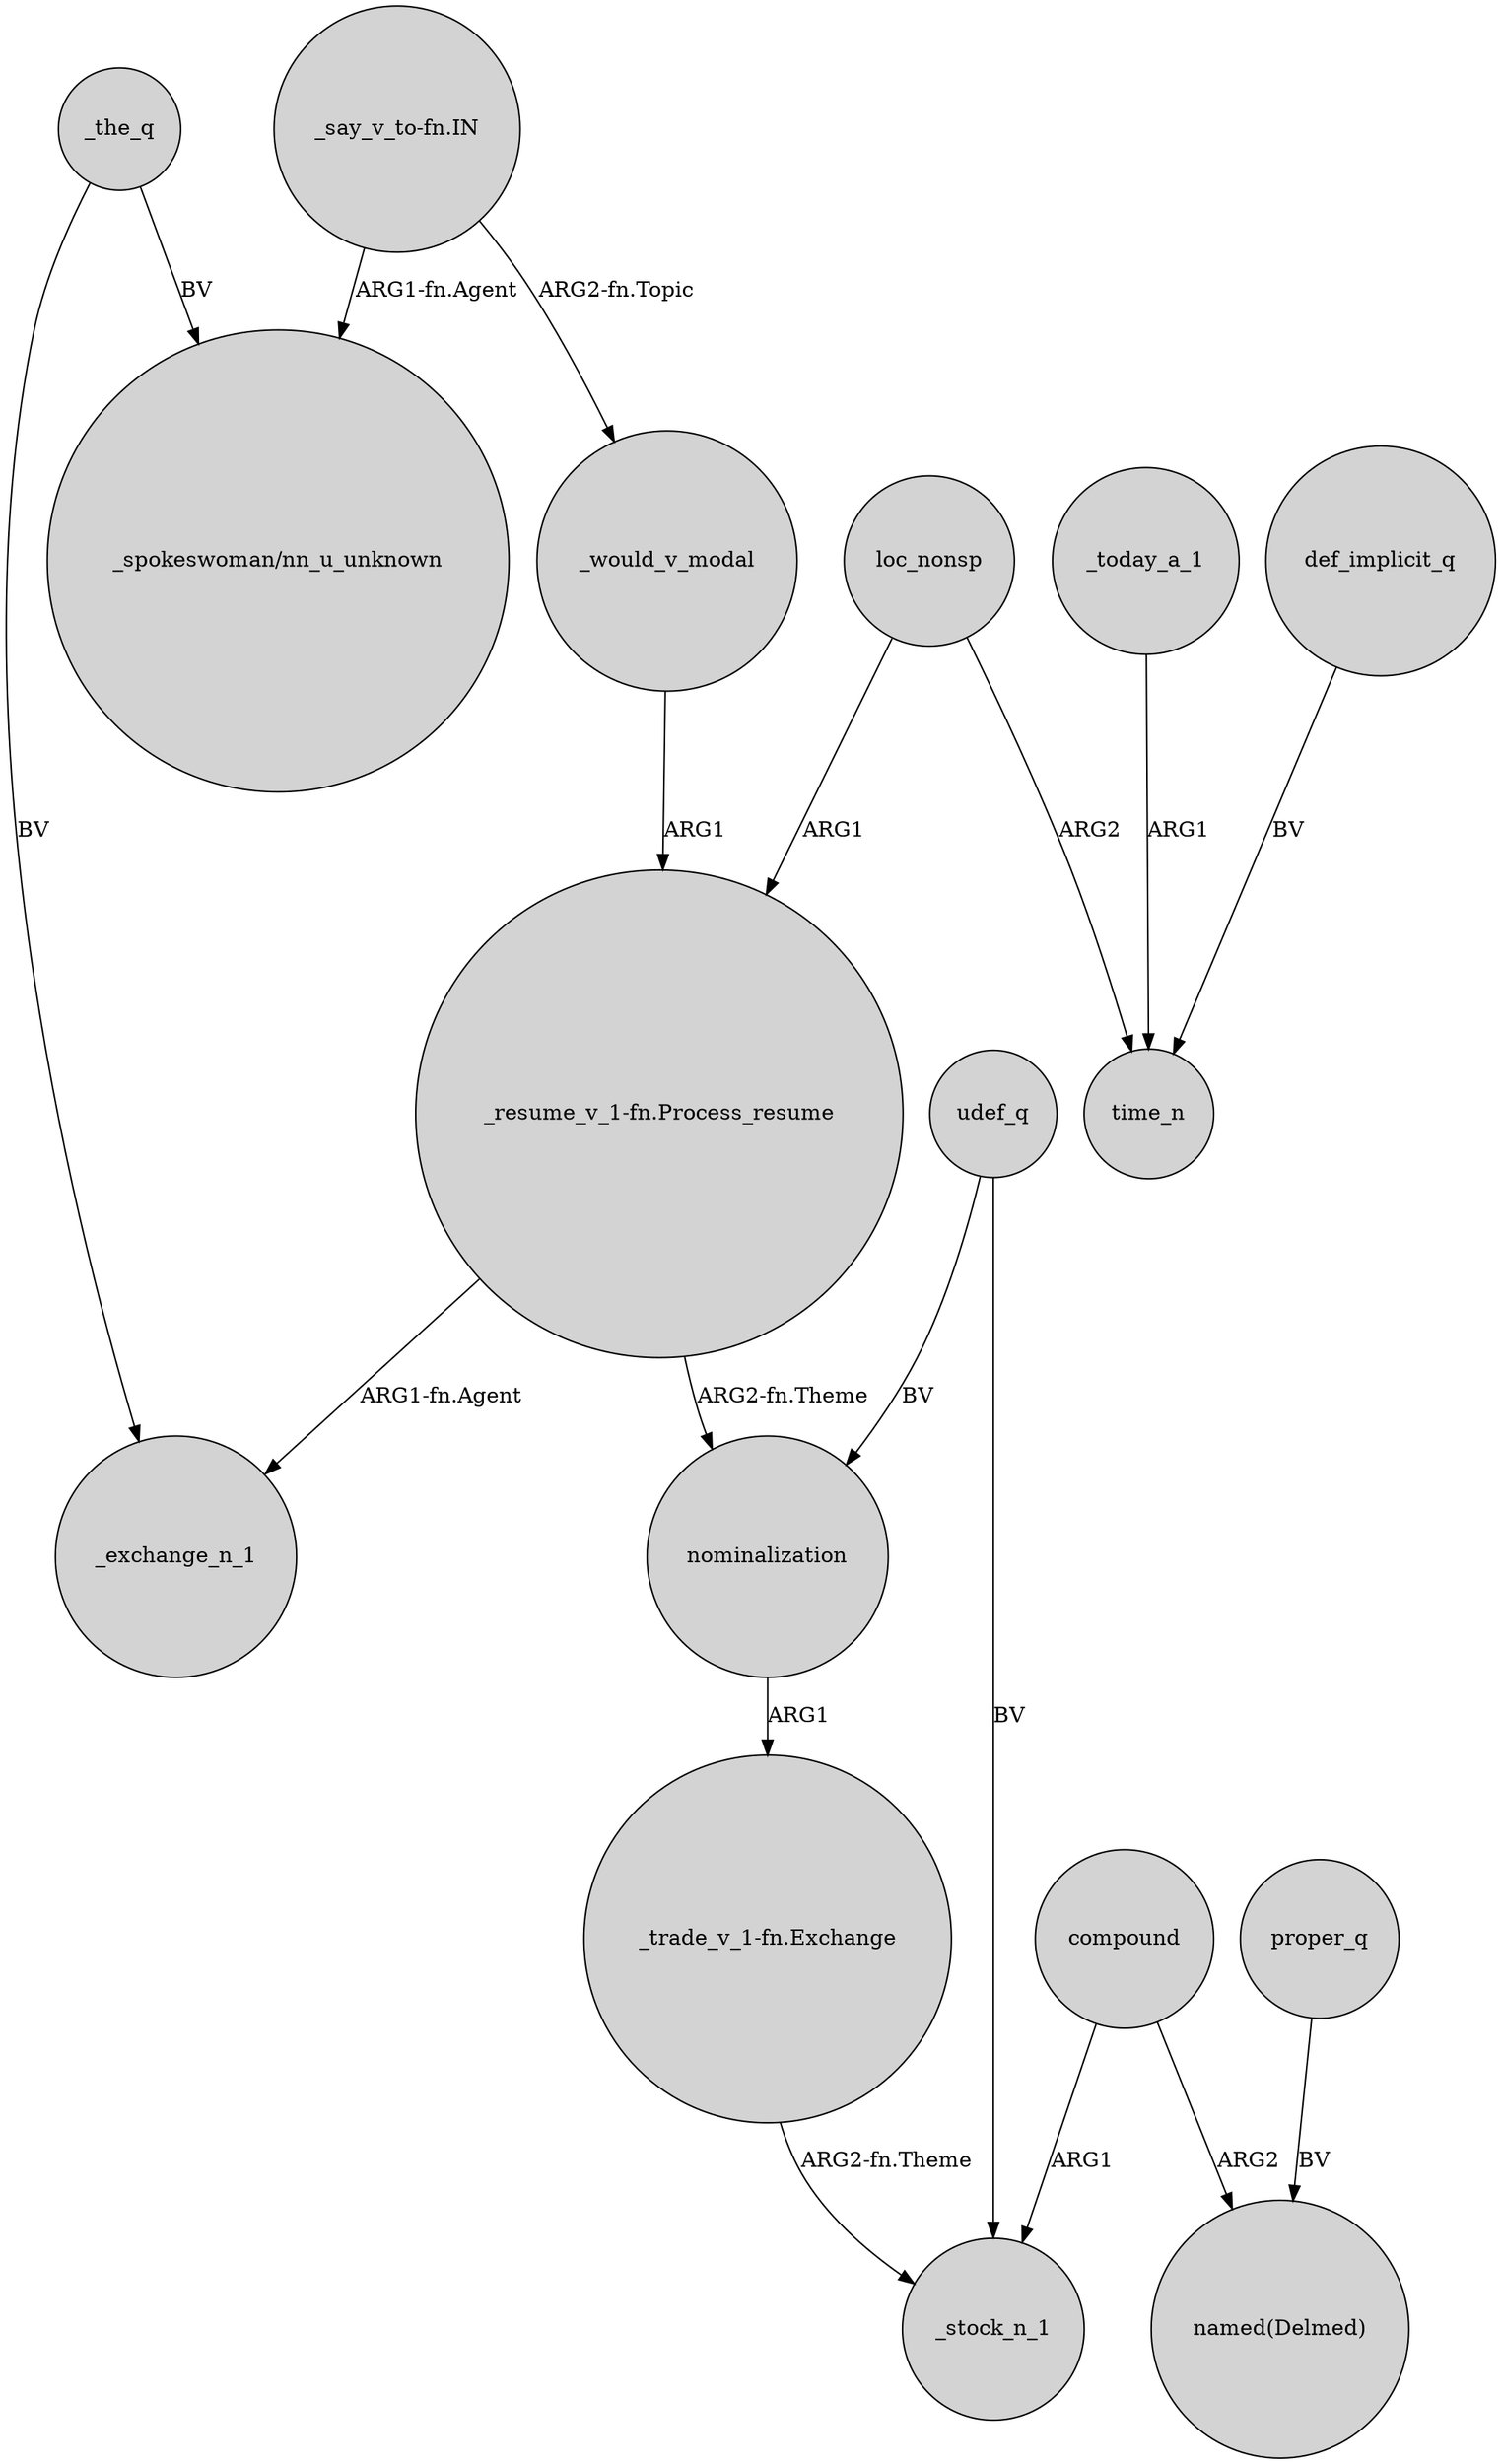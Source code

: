 digraph {
	node [shape=circle style=filled]
	"_say_v_to-fn.IN" -> _would_v_modal [label="ARG2-fn.Topic"]
	proper_q -> "named(Delmed)" [label=BV]
	"_resume_v_1-fn.Process_resume" -> _exchange_n_1 [label="ARG1-fn.Agent"]
	udef_q -> _stock_n_1 [label=BV]
	compound -> _stock_n_1 [label=ARG1]
	loc_nonsp -> "_resume_v_1-fn.Process_resume" [label=ARG1]
	_the_q -> "_spokeswoman/nn_u_unknown" [label=BV]
	_today_a_1 -> time_n [label=ARG1]
	nominalization -> "_trade_v_1-fn.Exchange" [label=ARG1]
	"_trade_v_1-fn.Exchange" -> _stock_n_1 [label="ARG2-fn.Theme"]
	udef_q -> nominalization [label=BV]
	compound -> "named(Delmed)" [label=ARG2]
	"_say_v_to-fn.IN" -> "_spokeswoman/nn_u_unknown" [label="ARG1-fn.Agent"]
	loc_nonsp -> time_n [label=ARG2]
	_would_v_modal -> "_resume_v_1-fn.Process_resume" [label=ARG1]
	_the_q -> _exchange_n_1 [label=BV]
	def_implicit_q -> time_n [label=BV]
	"_resume_v_1-fn.Process_resume" -> nominalization [label="ARG2-fn.Theme"]
}

